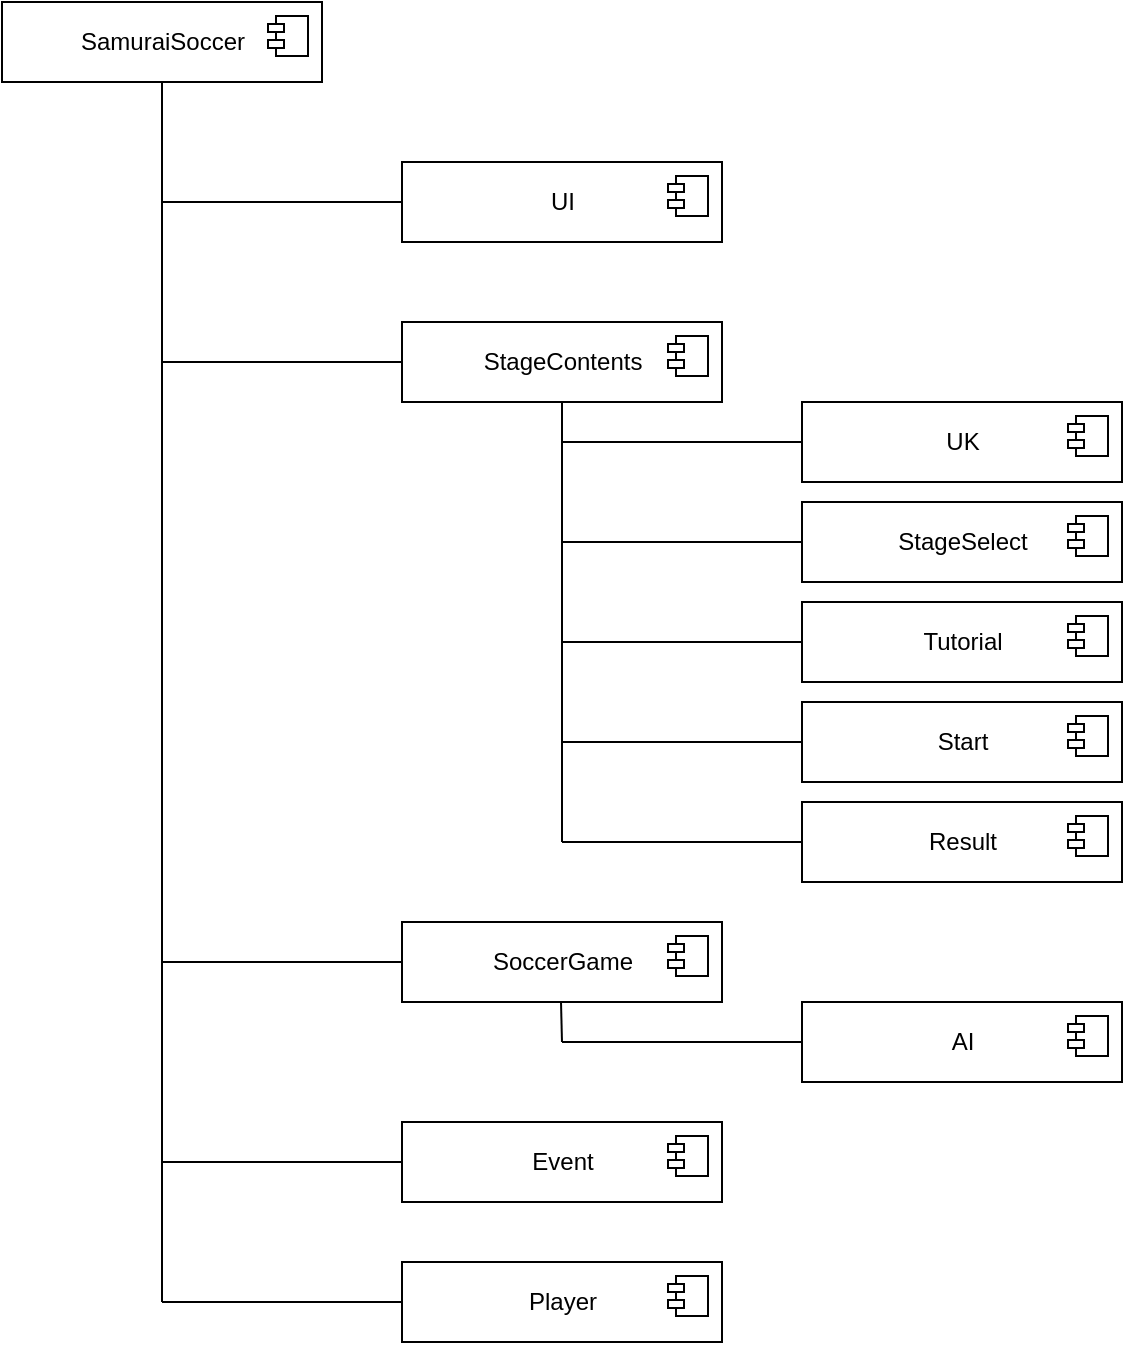 <mxfile version="17.4.6" type="github" pages="2">
  <diagram id="plUcFlSBtSp88UgE9lep" name="Page-1">
    <mxGraphModel dx="881" dy="703" grid="1" gridSize="10" guides="1" tooltips="1" connect="1" arrows="1" fold="1" page="1" pageScale="1" pageWidth="827" pageHeight="1169" math="0" shadow="0">
      <root>
        <mxCell id="0" />
        <mxCell id="1" parent="0" />
        <mxCell id="uczKealf0afYfWxNkOeV-1" value="SamuraiSoccer" style="html=1;dropTarget=0;" parent="1" vertex="1">
          <mxGeometry x="80" y="80" width="160" height="40" as="geometry" />
        </mxCell>
        <mxCell id="uczKealf0afYfWxNkOeV-2" value="" style="shape=module;jettyWidth=8;jettyHeight=4;" parent="uczKealf0afYfWxNkOeV-1" vertex="1">
          <mxGeometry x="1" width="20" height="20" relative="1" as="geometry">
            <mxPoint x="-27" y="7" as="offset" />
          </mxGeometry>
        </mxCell>
        <mxCell id="uczKealf0afYfWxNkOeV-3" value="SoccerGame" style="html=1;dropTarget=0;" parent="1" vertex="1">
          <mxGeometry x="280" y="540" width="160" height="40" as="geometry" />
        </mxCell>
        <mxCell id="uczKealf0afYfWxNkOeV-4" value="" style="shape=module;jettyWidth=8;jettyHeight=4;" parent="uczKealf0afYfWxNkOeV-3" vertex="1">
          <mxGeometry x="1" width="20" height="20" relative="1" as="geometry">
            <mxPoint x="-27" y="7" as="offset" />
          </mxGeometry>
        </mxCell>
        <mxCell id="uczKealf0afYfWxNkOeV-5" value="UI" style="html=1;dropTarget=0;" parent="1" vertex="1">
          <mxGeometry x="280" y="160" width="160" height="40" as="geometry" />
        </mxCell>
        <mxCell id="uczKealf0afYfWxNkOeV-6" value="" style="shape=module;jettyWidth=8;jettyHeight=4;" parent="uczKealf0afYfWxNkOeV-5" vertex="1">
          <mxGeometry x="1" width="20" height="20" relative="1" as="geometry">
            <mxPoint x="-27" y="7" as="offset" />
          </mxGeometry>
        </mxCell>
        <mxCell id="uczKealf0afYfWxNkOeV-7" value="StageContents" style="html=1;dropTarget=0;" parent="1" vertex="1">
          <mxGeometry x="280" y="240" width="160" height="40" as="geometry" />
        </mxCell>
        <mxCell id="uczKealf0afYfWxNkOeV-8" value="" style="shape=module;jettyWidth=8;jettyHeight=4;" parent="uczKealf0afYfWxNkOeV-7" vertex="1">
          <mxGeometry x="1" width="20" height="20" relative="1" as="geometry">
            <mxPoint x="-27" y="7" as="offset" />
          </mxGeometry>
        </mxCell>
        <mxCell id="uczKealf0afYfWxNkOeV-9" value="AI" style="html=1;dropTarget=0;" parent="1" vertex="1">
          <mxGeometry x="480" y="580" width="160" height="40" as="geometry" />
        </mxCell>
        <mxCell id="uczKealf0afYfWxNkOeV-10" value="" style="shape=module;jettyWidth=8;jettyHeight=4;" parent="uczKealf0afYfWxNkOeV-9" vertex="1">
          <mxGeometry x="1" width="20" height="20" relative="1" as="geometry">
            <mxPoint x="-27" y="7" as="offset" />
          </mxGeometry>
        </mxCell>
        <mxCell id="uczKealf0afYfWxNkOeV-11" value="UK" style="html=1;dropTarget=0;" parent="1" vertex="1">
          <mxGeometry x="480" y="280" width="160" height="40" as="geometry" />
        </mxCell>
        <mxCell id="uczKealf0afYfWxNkOeV-12" value="" style="shape=module;jettyWidth=8;jettyHeight=4;" parent="uczKealf0afYfWxNkOeV-11" vertex="1">
          <mxGeometry x="1" width="20" height="20" relative="1" as="geometry">
            <mxPoint x="-27" y="7" as="offset" />
          </mxGeometry>
        </mxCell>
        <mxCell id="uczKealf0afYfWxNkOeV-13" value="" style="endArrow=none;html=1;rounded=0;entryX=0.5;entryY=1;entryDx=0;entryDy=0;" parent="1" target="uczKealf0afYfWxNkOeV-1" edge="1">
          <mxGeometry width="50" height="50" relative="1" as="geometry">
            <mxPoint x="160" y="180" as="sourcePoint" />
            <mxPoint x="160" y="160" as="targetPoint" />
          </mxGeometry>
        </mxCell>
        <mxCell id="uczKealf0afYfWxNkOeV-14" value="" style="endArrow=none;html=1;rounded=0;entryX=0;entryY=0.5;entryDx=0;entryDy=0;" parent="1" target="uczKealf0afYfWxNkOeV-5" edge="1">
          <mxGeometry width="50" height="50" relative="1" as="geometry">
            <mxPoint x="160" y="180" as="sourcePoint" />
            <mxPoint x="170" y="130" as="targetPoint" />
          </mxGeometry>
        </mxCell>
        <mxCell id="uczKealf0afYfWxNkOeV-15" value="" style="endArrow=none;html=1;rounded=0;" parent="1" edge="1">
          <mxGeometry width="50" height="50" relative="1" as="geometry">
            <mxPoint x="160" y="180" as="sourcePoint" />
            <mxPoint x="160" y="260" as="targetPoint" />
          </mxGeometry>
        </mxCell>
        <mxCell id="uczKealf0afYfWxNkOeV-16" value="" style="endArrow=none;html=1;rounded=0;exitX=0;exitY=0.5;exitDx=0;exitDy=0;" parent="1" source="uczKealf0afYfWxNkOeV-7" edge="1">
          <mxGeometry width="50" height="50" relative="1" as="geometry">
            <mxPoint x="170" y="190" as="sourcePoint" />
            <mxPoint x="160" y="260" as="targetPoint" />
          </mxGeometry>
        </mxCell>
        <mxCell id="uczKealf0afYfWxNkOeV-17" value="" style="endArrow=none;html=1;rounded=0;" parent="1" edge="1">
          <mxGeometry width="50" height="50" relative="1" as="geometry">
            <mxPoint x="160" y="730" as="sourcePoint" />
            <mxPoint x="160" y="260" as="targetPoint" />
          </mxGeometry>
        </mxCell>
        <mxCell id="uczKealf0afYfWxNkOeV-18" value="" style="endArrow=none;html=1;rounded=0;entryX=0;entryY=0.5;entryDx=0;entryDy=0;" parent="1" target="uczKealf0afYfWxNkOeV-3" edge="1">
          <mxGeometry width="50" height="50" relative="1" as="geometry">
            <mxPoint x="160" y="560" as="sourcePoint" />
            <mxPoint x="170" y="450" as="targetPoint" />
          </mxGeometry>
        </mxCell>
        <mxCell id="uczKealf0afYfWxNkOeV-19" value="" style="endArrow=none;html=1;rounded=0;entryX=0.5;entryY=1;entryDx=0;entryDy=0;" parent="1" target="uczKealf0afYfWxNkOeV-7" edge="1">
          <mxGeometry width="50" height="50" relative="1" as="geometry">
            <mxPoint x="360" y="500" as="sourcePoint" />
            <mxPoint x="290" y="350" as="targetPoint" />
          </mxGeometry>
        </mxCell>
        <mxCell id="uczKealf0afYfWxNkOeV-20" value="" style="endArrow=none;html=1;rounded=0;entryX=0;entryY=0.5;entryDx=0;entryDy=0;" parent="1" target="uczKealf0afYfWxNkOeV-11" edge="1">
          <mxGeometry width="50" height="50" relative="1" as="geometry">
            <mxPoint x="360" y="300" as="sourcePoint" />
            <mxPoint x="370" y="290" as="targetPoint" />
          </mxGeometry>
        </mxCell>
        <mxCell id="uczKealf0afYfWxNkOeV-21" value="" style="endArrow=none;html=1;rounded=0;" parent="1" edge="1">
          <mxGeometry width="50" height="50" relative="1" as="geometry">
            <mxPoint x="359.5" y="580" as="sourcePoint" />
            <mxPoint x="360" y="600" as="targetPoint" />
          </mxGeometry>
        </mxCell>
        <mxCell id="uczKealf0afYfWxNkOeV-22" value="" style="endArrow=none;html=1;rounded=0;entryX=0;entryY=0.5;entryDx=0;entryDy=0;" parent="1" target="uczKealf0afYfWxNkOeV-9" edge="1">
          <mxGeometry width="50" height="50" relative="1" as="geometry">
            <mxPoint x="360" y="600" as="sourcePoint" />
            <mxPoint x="390" y="620" as="targetPoint" />
          </mxGeometry>
        </mxCell>
        <mxCell id="0FoHO9aQND-p1DmQUGvG-3" value="" style="endArrow=none;html=1;rounded=0;entryX=0;entryY=0.5;entryDx=0;entryDy=0;" parent="1" target="0FoHO9aQND-p1DmQUGvG-4" edge="1">
          <mxGeometry width="50" height="50" relative="1" as="geometry">
            <mxPoint x="160" y="660" as="sourcePoint" />
            <mxPoint x="170" y="610" as="targetPoint" />
            <Array as="points">
              <mxPoint x="230" y="660" />
            </Array>
          </mxGeometry>
        </mxCell>
        <mxCell id="0FoHO9aQND-p1DmQUGvG-4" value="Event" style="html=1;dropTarget=0;" parent="1" vertex="1">
          <mxGeometry x="280" y="640" width="160" height="40" as="geometry" />
        </mxCell>
        <mxCell id="0FoHO9aQND-p1DmQUGvG-5" value="" style="shape=module;jettyWidth=8;jettyHeight=4;" parent="0FoHO9aQND-p1DmQUGvG-4" vertex="1">
          <mxGeometry x="1" width="20" height="20" relative="1" as="geometry">
            <mxPoint x="-27" y="7" as="offset" />
          </mxGeometry>
        </mxCell>
        <mxCell id="0FoHO9aQND-p1DmQUGvG-6" value="Player" style="html=1;dropTarget=0;" parent="1" vertex="1">
          <mxGeometry x="280" y="710" width="160" height="40" as="geometry" />
        </mxCell>
        <mxCell id="0FoHO9aQND-p1DmQUGvG-7" value="" style="shape=module;jettyWidth=8;jettyHeight=4;" parent="0FoHO9aQND-p1DmQUGvG-6" vertex="1">
          <mxGeometry x="1" width="20" height="20" relative="1" as="geometry">
            <mxPoint x="-27" y="7" as="offset" />
          </mxGeometry>
        </mxCell>
        <mxCell id="0FoHO9aQND-p1DmQUGvG-8" value="" style="endArrow=none;html=1;rounded=0;entryX=0;entryY=0.5;entryDx=0;entryDy=0;" parent="1" target="0FoHO9aQND-p1DmQUGvG-6" edge="1">
          <mxGeometry width="50" height="50" relative="1" as="geometry">
            <mxPoint x="160" y="730" as="sourcePoint" />
            <mxPoint x="170" y="680" as="targetPoint" />
            <Array as="points">
              <mxPoint x="220" y="730" />
            </Array>
          </mxGeometry>
        </mxCell>
        <mxCell id="0FoHO9aQND-p1DmQUGvG-11" value="" style="endArrow=none;html=1;rounded=0;entryX=0;entryY=0.5;entryDx=0;entryDy=0;" parent="1" target="0FoHO9aQND-p1DmQUGvG-12" edge="1">
          <mxGeometry width="50" height="50" relative="1" as="geometry">
            <mxPoint x="360" y="350" as="sourcePoint" />
            <mxPoint x="370" y="340" as="targetPoint" />
          </mxGeometry>
        </mxCell>
        <mxCell id="0FoHO9aQND-p1DmQUGvG-12" value="StageSelect" style="html=1;dropTarget=0;" parent="1" vertex="1">
          <mxGeometry x="480" y="330" width="160" height="40" as="geometry" />
        </mxCell>
        <mxCell id="0FoHO9aQND-p1DmQUGvG-13" value="" style="shape=module;jettyWidth=8;jettyHeight=4;" parent="0FoHO9aQND-p1DmQUGvG-12" vertex="1">
          <mxGeometry x="1" width="20" height="20" relative="1" as="geometry">
            <mxPoint x="-27" y="7" as="offset" />
          </mxGeometry>
        </mxCell>
        <mxCell id="0FoHO9aQND-p1DmQUGvG-14" value="" style="endArrow=none;html=1;rounded=0;entryX=0;entryY=0.5;entryDx=0;entryDy=0;" parent="1" target="0FoHO9aQND-p1DmQUGvG-15" edge="1">
          <mxGeometry width="50" height="50" relative="1" as="geometry">
            <mxPoint x="360" y="400" as="sourcePoint" />
            <mxPoint x="370" y="390" as="targetPoint" />
          </mxGeometry>
        </mxCell>
        <mxCell id="0FoHO9aQND-p1DmQUGvG-15" value="Tutorial" style="html=1;dropTarget=0;" parent="1" vertex="1">
          <mxGeometry x="480" y="380" width="160" height="40" as="geometry" />
        </mxCell>
        <mxCell id="0FoHO9aQND-p1DmQUGvG-16" value="" style="shape=module;jettyWidth=8;jettyHeight=4;" parent="0FoHO9aQND-p1DmQUGvG-15" vertex="1">
          <mxGeometry x="1" width="20" height="20" relative="1" as="geometry">
            <mxPoint x="-27" y="7" as="offset" />
          </mxGeometry>
        </mxCell>
        <mxCell id="v8ADuSOjjaIxtO1x6Yuc-2" value="" style="endArrow=none;html=1;rounded=0;entryX=0;entryY=0.5;entryDx=0;entryDy=0;" parent="1" target="v8ADuSOjjaIxtO1x6Yuc-3" edge="1">
          <mxGeometry width="50" height="50" relative="1" as="geometry">
            <mxPoint x="360" y="450" as="sourcePoint" />
            <mxPoint x="370" y="440" as="targetPoint" />
          </mxGeometry>
        </mxCell>
        <mxCell id="v8ADuSOjjaIxtO1x6Yuc-3" value="Start" style="html=1;dropTarget=0;" parent="1" vertex="1">
          <mxGeometry x="480" y="430" width="160" height="40" as="geometry" />
        </mxCell>
        <mxCell id="v8ADuSOjjaIxtO1x6Yuc-4" value="" style="shape=module;jettyWidth=8;jettyHeight=4;" parent="v8ADuSOjjaIxtO1x6Yuc-3" vertex="1">
          <mxGeometry x="1" width="20" height="20" relative="1" as="geometry">
            <mxPoint x="-27" y="7" as="offset" />
          </mxGeometry>
        </mxCell>
        <mxCell id="v8ADuSOjjaIxtO1x6Yuc-5" value="" style="endArrow=none;html=1;rounded=0;entryX=0;entryY=0.5;entryDx=0;entryDy=0;" parent="1" target="v8ADuSOjjaIxtO1x6Yuc-6" edge="1">
          <mxGeometry width="50" height="50" relative="1" as="geometry">
            <mxPoint x="360" y="500" as="sourcePoint" />
            <mxPoint x="370" y="490" as="targetPoint" />
          </mxGeometry>
        </mxCell>
        <mxCell id="v8ADuSOjjaIxtO1x6Yuc-6" value="Result" style="html=1;dropTarget=0;" parent="1" vertex="1">
          <mxGeometry x="480" y="480" width="160" height="40" as="geometry" />
        </mxCell>
        <mxCell id="v8ADuSOjjaIxtO1x6Yuc-7" value="" style="shape=module;jettyWidth=8;jettyHeight=4;" parent="v8ADuSOjjaIxtO1x6Yuc-6" vertex="1">
          <mxGeometry x="1" width="20" height="20" relative="1" as="geometry">
            <mxPoint x="-27" y="7" as="offset" />
          </mxGeometry>
        </mxCell>
      </root>
    </mxGraphModel>
  </diagram>
  <diagram id="b0XpzEW8iv_3vA4QZVtX" name="Page-2">
    <mxGraphModel dx="881" dy="703" grid="1" gridSize="10" guides="1" tooltips="1" connect="1" arrows="1" fold="1" page="1" pageScale="1" pageWidth="827" pageHeight="1169" math="0" shadow="0">
      <root>
        <mxCell id="0" />
        <mxCell id="1" parent="0" />
        <mxCell id="GIIUKV3DEKOwS7-mXjN5-5" value="" style="rounded=0;whiteSpace=wrap;html=1;" parent="1" vertex="1">
          <mxGeometry x="40" y="460" width="230" height="130" as="geometry" />
        </mxCell>
        <mxCell id="GIIUKV3DEKOwS7-mXjN5-3" value="" style="rounded=0;whiteSpace=wrap;html=1;" parent="1" vertex="1">
          <mxGeometry x="40" y="100" width="230" height="330" as="geometry" />
        </mxCell>
        <mxCell id="RjDr-bW90_UxV6xQQirc-1" value="Goal" style="html=1;dropTarget=0;" parent="1" vertex="1">
          <mxGeometry x="75" y="270" width="160" height="40" as="geometry" />
        </mxCell>
        <mxCell id="RjDr-bW90_UxV6xQQirc-2" value="" style="shape=module;jettyWidth=8;jettyHeight=4;" parent="RjDr-bW90_UxV6xQQirc-1" vertex="1">
          <mxGeometry x="1" width="20" height="20" relative="1" as="geometry">
            <mxPoint x="-27" y="7" as="offset" />
          </mxGeometry>
        </mxCell>
        <mxCell id="RjDr-bW90_UxV6xQQirc-3" value="Pause (ON/OFF)" style="html=1;dropTarget=0;" parent="1" vertex="1">
          <mxGeometry x="75" y="320" width="160" height="40" as="geometry" />
        </mxCell>
        <mxCell id="RjDr-bW90_UxV6xQQirc-4" value="" style="shape=module;jettyWidth=8;jettyHeight=4;" parent="RjDr-bW90_UxV6xQQirc-3" vertex="1">
          <mxGeometry x="1" width="20" height="20" relative="1" as="geometry">
            <mxPoint x="-27" y="7" as="offset" />
          </mxGeometry>
        </mxCell>
        <mxCell id="RjDr-bW90_UxV6xQQirc-5" value="Play" style="html=1;dropTarget=0;" parent="1" vertex="1">
          <mxGeometry x="75" y="220" width="160" height="40" as="geometry" />
        </mxCell>
        <mxCell id="RjDr-bW90_UxV6xQQirc-6" value="" style="shape=module;jettyWidth=8;jettyHeight=4;" parent="RjDr-bW90_UxV6xQQirc-5" vertex="1">
          <mxGeometry x="1" width="20" height="20" relative="1" as="geometry">
            <mxPoint x="-27" y="7" as="offset" />
          </mxGeometry>
        </mxCell>
        <mxCell id="RjDr-bW90_UxV6xQQirc-7" value="Standby" style="html=1;dropTarget=0;" parent="1" vertex="1">
          <mxGeometry x="75" y="170" width="160" height="40" as="geometry" />
        </mxCell>
        <mxCell id="RjDr-bW90_UxV6xQQirc-8" value="" style="shape=module;jettyWidth=8;jettyHeight=4;" parent="RjDr-bW90_UxV6xQQirc-7" vertex="1">
          <mxGeometry x="1" width="20" height="20" relative="1" as="geometry">
            <mxPoint x="-27" y="7" as="offset" />
          </mxGeometry>
        </mxCell>
        <mxCell id="RjDr-bW90_UxV6xQQirc-9" value="Reset" style="html=1;dropTarget=0;" parent="1" vertex="1">
          <mxGeometry x="75" y="120" width="160" height="40" as="geometry" />
        </mxCell>
        <mxCell id="RjDr-bW90_UxV6xQQirc-10" value="" style="shape=module;jettyWidth=8;jettyHeight=4;" parent="RjDr-bW90_UxV6xQQirc-9" vertex="1">
          <mxGeometry x="1" width="20" height="20" relative="1" as="geometry">
            <mxPoint x="-27" y="7" as="offset" />
          </mxGeometry>
        </mxCell>
        <mxCell id="RjDr-bW90_UxV6xQQirc-12" value="Finish" style="html=1;dropTarget=0;" parent="1" vertex="1">
          <mxGeometry x="75" y="370" width="160" height="40" as="geometry" />
        </mxCell>
        <mxCell id="RjDr-bW90_UxV6xQQirc-13" value="" style="shape=module;jettyWidth=8;jettyHeight=4;" parent="RjDr-bW90_UxV6xQQirc-12" vertex="1">
          <mxGeometry x="1" width="20" height="20" relative="1" as="geometry">
            <mxPoint x="-27" y="7" as="offset" />
          </mxGeometry>
        </mxCell>
        <mxCell id="RjDr-bW90_UxV6xQQirc-14" value="サブジェクト一覧" style="text;html=1;strokeColor=none;fillColor=none;align=center;verticalAlign=middle;whiteSpace=wrap;rounded=0;" parent="1" vertex="1">
          <mxGeometry x="40" y="40" width="110" height="30" as="geometry" />
        </mxCell>
        <mxCell id="RjDr-bW90_UxV6xQQirc-15" value="シーン間の&lt;br&gt;データの受け渡し" style="text;html=1;strokeColor=none;fillColor=none;align=center;verticalAlign=middle;whiteSpace=wrap;rounded=0;" parent="1" vertex="1">
          <mxGeometry x="400" y="40" width="110" height="30" as="geometry" />
        </mxCell>
        <mxCell id="RjDr-bW90_UxV6xQQirc-16" value="SlidePad" style="html=1;dropTarget=0;" parent="1" vertex="1">
          <mxGeometry x="75" y="480" width="160" height="40" as="geometry" />
        </mxCell>
        <mxCell id="RjDr-bW90_UxV6xQQirc-17" value="" style="shape=module;jettyWidth=8;jettyHeight=4;" parent="RjDr-bW90_UxV6xQQirc-16" vertex="1">
          <mxGeometry x="1" width="20" height="20" relative="1" as="geometry">
            <mxPoint x="-27" y="7" as="offset" />
          </mxGeometry>
        </mxCell>
        <mxCell id="RjDr-bW90_UxV6xQQirc-18" value="Attack" style="html=1;dropTarget=0;" parent="1" vertex="1">
          <mxGeometry x="75" y="530" width="160" height="40" as="geometry" />
        </mxCell>
        <mxCell id="RjDr-bW90_UxV6xQQirc-19" value="" style="shape=module;jettyWidth=8;jettyHeight=4;" parent="RjDr-bW90_UxV6xQQirc-18" vertex="1">
          <mxGeometry x="1" width="20" height="20" relative="1" as="geometry">
            <mxPoint x="-27" y="7" as="offset" />
          </mxGeometry>
        </mxCell>
        <mxCell id="GIIUKV3DEKOwS7-mXjN5-4" value="In Game Event" style="text;html=1;strokeColor=none;fillColor=none;align=center;verticalAlign=middle;whiteSpace=wrap;rounded=0;" parent="1" vertex="1">
          <mxGeometry x="40" y="80" width="100" height="30" as="geometry" />
        </mxCell>
        <mxCell id="GIIUKV3DEKOwS7-mXjN5-6" value="Samurai Input Event" style="text;html=1;strokeColor=none;fillColor=none;align=center;verticalAlign=middle;whiteSpace=wrap;rounded=0;" parent="1" vertex="1">
          <mxGeometry x="40" y="440" width="120" height="30" as="geometry" />
        </mxCell>
        <mxCell id="mTtv2PV7xkwkeK64n7P--1" value="" style="endArrow=classic;html=1;rounded=0;" parent="1" edge="1">
          <mxGeometry width="50" height="50" relative="1" as="geometry">
            <mxPoint x="510" y="54.5" as="sourcePoint" />
            <mxPoint x="600" y="54.5" as="targetPoint" />
          </mxGeometry>
        </mxCell>
        <mxCell id="mTtv2PV7xkwkeK64n7P--2" value="get,post実装" style="text;html=1;strokeColor=none;fillColor=none;align=center;verticalAlign=middle;whiteSpace=wrap;rounded=0;" parent="1" vertex="1">
          <mxGeometry x="610" y="40" width="70" height="30" as="geometry" />
        </mxCell>
        <mxCell id="P3hOoFaZ5Ty0dhVoozXf-1" value="Stage Select Event" style="text;html=1;strokeColor=none;fillColor=none;align=center;verticalAlign=middle;whiteSpace=wrap;rounded=0;" vertex="1" parent="1">
          <mxGeometry x="40" y="610" width="120" height="30" as="geometry" />
        </mxCell>
        <mxCell id="P3hOoFaZ5Ty0dhVoozXf-2" value="" style="rounded=0;whiteSpace=wrap;html=1;" vertex="1" parent="1">
          <mxGeometry x="40" y="630" width="230" height="180" as="geometry" />
        </mxCell>
        <mxCell id="P3hOoFaZ5Ty0dhVoozXf-3" value="World" style="html=1;dropTarget=0;" vertex="1" parent="1">
          <mxGeometry x="75" y="650" width="160" height="40" as="geometry" />
        </mxCell>
        <mxCell id="P3hOoFaZ5Ty0dhVoozXf-4" value="" style="shape=module;jettyWidth=8;jettyHeight=4;" vertex="1" parent="P3hOoFaZ5Ty0dhVoozXf-3">
          <mxGeometry x="1" width="20" height="20" relative="1" as="geometry">
            <mxPoint x="-27" y="7" as="offset" />
          </mxGeometry>
        </mxCell>
        <mxCell id="P3hOoFaZ5Ty0dhVoozXf-5" value="Stage" style="html=1;dropTarget=0;" vertex="1" parent="1">
          <mxGeometry x="75" y="700" width="160" height="40" as="geometry" />
        </mxCell>
        <mxCell id="P3hOoFaZ5Ty0dhVoozXf-6" value="" style="shape=module;jettyWidth=8;jettyHeight=4;" vertex="1" parent="P3hOoFaZ5Ty0dhVoozXf-5">
          <mxGeometry x="1" width="20" height="20" relative="1" as="geometry">
            <mxPoint x="-27" y="7" as="offset" />
          </mxGeometry>
        </mxCell>
        <mxCell id="P3hOoFaZ5Ty0dhVoozXf-7" value="Preview" style="html=1;dropTarget=0;" vertex="1" parent="1">
          <mxGeometry x="75" y="750" width="160" height="40" as="geometry" />
        </mxCell>
        <mxCell id="P3hOoFaZ5Ty0dhVoozXf-8" value="" style="shape=module;jettyWidth=8;jettyHeight=4;" vertex="1" parent="P3hOoFaZ5Ty0dhVoozXf-7">
          <mxGeometry x="1" width="20" height="20" relative="1" as="geometry">
            <mxPoint x="-27" y="7" as="offset" />
          </mxGeometry>
        </mxCell>
        <mxCell id="NqArccgpuQfoJ11p3Msy-1" value="Tutorial Event" style="text;html=1;strokeColor=none;fillColor=none;align=center;verticalAlign=middle;whiteSpace=wrap;rounded=0;" vertex="1" parent="1">
          <mxGeometry x="310" y="80" width="120" height="30" as="geometry" />
        </mxCell>
        <mxCell id="NqArccgpuQfoJ11p3Msy-2" value="" style="rounded=0;whiteSpace=wrap;html=1;" vertex="1" parent="1">
          <mxGeometry x="310" y="100" width="230" height="80" as="geometry" />
        </mxCell>
        <mxCell id="NqArccgpuQfoJ11p3Msy-3" value="Progress(Enum)" style="html=1;dropTarget=0;" vertex="1" parent="1">
          <mxGeometry x="345" y="120" width="160" height="40" as="geometry" />
        </mxCell>
        <mxCell id="NqArccgpuQfoJ11p3Msy-4" value="" style="shape=module;jettyWidth=8;jettyHeight=4;" vertex="1" parent="NqArccgpuQfoJ11p3Msy-3">
          <mxGeometry x="1" width="20" height="20" relative="1" as="geometry">
            <mxPoint x="-27" y="7" as="offset" />
          </mxGeometry>
        </mxCell>
        <mxCell id="NqArccgpuQfoJ11p3Msy-5" style="edgeStyle=orthogonalEdgeStyle;rounded=0;orthogonalLoop=1;jettySize=auto;html=1;exitX=0.5;exitY=1;exitDx=0;exitDy=0;" edge="1" parent="1" source="NqArccgpuQfoJ11p3Msy-2" target="NqArccgpuQfoJ11p3Msy-2">
          <mxGeometry relative="1" as="geometry" />
        </mxCell>
      </root>
    </mxGraphModel>
  </diagram>
</mxfile>
